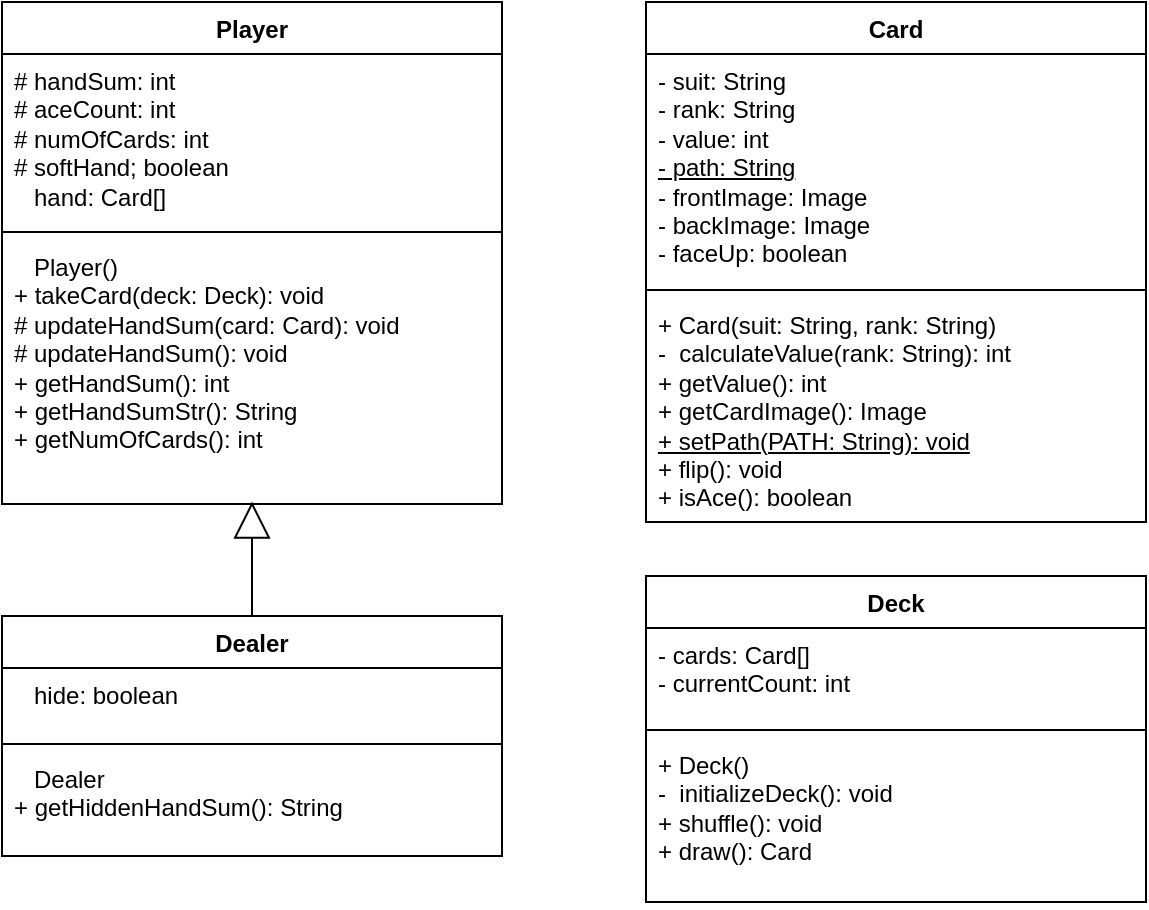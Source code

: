 <mxfile version="21.5.0" type="github">
  <diagram id="C5RBs43oDa-KdzZeNtuy" name="Page-1">
    <mxGraphModel dx="1176" dy="538" grid="0" gridSize="10" guides="1" tooltips="1" connect="1" arrows="1" fold="1" page="1" pageScale="1" pageWidth="827" pageHeight="1169" math="0" shadow="0">
      <root>
        <mxCell id="WIyWlLk6GJQsqaUBKTNV-0" />
        <mxCell id="WIyWlLk6GJQsqaUBKTNV-1" parent="WIyWlLk6GJQsqaUBKTNV-0" />
        <mxCell id="pOo4DCoxOqDHQJTuq7mG-2" value="Card" style="swimlane;fontStyle=1;align=center;verticalAlign=top;childLayout=stackLayout;horizontal=1;startSize=26;horizontalStack=0;resizeParent=1;resizeParentMax=0;resizeLast=0;collapsible=1;marginBottom=0;whiteSpace=wrap;html=1;" parent="WIyWlLk6GJQsqaUBKTNV-1" vertex="1">
          <mxGeometry x="452" y="28" width="250" height="260" as="geometry" />
        </mxCell>
        <mxCell id="pOo4DCoxOqDHQJTuq7mG-3" value="- suit: String&lt;br&gt;- rank: String&lt;br&gt;- value: int&lt;br&gt;&lt;u&gt;- path: String&lt;/u&gt;&lt;br&gt;- frontImage: Image&lt;br&gt;- backImage: Image&lt;br&gt;- faceUp: boolean" style="text;strokeColor=none;fillColor=none;align=left;verticalAlign=top;spacingLeft=4;spacingRight=4;overflow=hidden;rotatable=0;points=[[0,0.5],[1,0.5]];portConstraint=eastwest;whiteSpace=wrap;html=1;" parent="pOo4DCoxOqDHQJTuq7mG-2" vertex="1">
          <mxGeometry y="26" width="250" height="114" as="geometry" />
        </mxCell>
        <mxCell id="pOo4DCoxOqDHQJTuq7mG-4" value="" style="line;strokeWidth=1;fillColor=none;align=left;verticalAlign=middle;spacingTop=-1;spacingLeft=3;spacingRight=3;rotatable=0;labelPosition=right;points=[];portConstraint=eastwest;strokeColor=inherit;" parent="pOo4DCoxOqDHQJTuq7mG-2" vertex="1">
          <mxGeometry y="140" width="250" height="8" as="geometry" />
        </mxCell>
        <mxCell id="pOo4DCoxOqDHQJTuq7mG-5" value="+ Card(suit: String, rank: String)&lt;br&gt;-&amp;nbsp; calculateValue(rank: String): int&lt;br&gt;+ getValue(): int&lt;br&gt;+ getCardImage(): Image&lt;br&gt;&lt;u&gt;+ setPath(PATH: String): void&lt;/u&gt;&lt;br&gt;+ flip(): void&lt;br&gt;+ isAce(): boolean" style="text;strokeColor=none;fillColor=none;align=left;verticalAlign=top;spacingLeft=4;spacingRight=4;overflow=hidden;rotatable=0;points=[[0,0.5],[1,0.5]];portConstraint=eastwest;whiteSpace=wrap;html=1;" parent="pOo4DCoxOqDHQJTuq7mG-2" vertex="1">
          <mxGeometry y="148" width="250" height="112" as="geometry" />
        </mxCell>
        <mxCell id="pOo4DCoxOqDHQJTuq7mG-6" value="Deck" style="swimlane;fontStyle=1;align=center;verticalAlign=top;childLayout=stackLayout;horizontal=1;startSize=26;horizontalStack=0;resizeParent=1;resizeParentMax=0;resizeLast=0;collapsible=1;marginBottom=0;whiteSpace=wrap;html=1;" parent="WIyWlLk6GJQsqaUBKTNV-1" vertex="1">
          <mxGeometry x="452" y="315" width="250" height="163" as="geometry" />
        </mxCell>
        <mxCell id="pOo4DCoxOqDHQJTuq7mG-7" value="&lt;div&gt;&lt;span style=&quot;background-color: initial;&quot;&gt;- cards: Card[]&lt;/span&gt;&lt;br&gt;&lt;/div&gt;&lt;div&gt;- currentCount: int&lt;/div&gt;" style="text;strokeColor=none;fillColor=none;align=left;verticalAlign=top;spacingLeft=4;spacingRight=4;overflow=hidden;rotatable=0;points=[[0,0.5],[1,0.5]];portConstraint=eastwest;whiteSpace=wrap;html=1;" parent="pOo4DCoxOqDHQJTuq7mG-6" vertex="1">
          <mxGeometry y="26" width="250" height="47" as="geometry" />
        </mxCell>
        <mxCell id="pOo4DCoxOqDHQJTuq7mG-8" value="" style="line;strokeWidth=1;fillColor=none;align=left;verticalAlign=middle;spacingTop=-1;spacingLeft=3;spacingRight=3;rotatable=0;labelPosition=right;points=[];portConstraint=eastwest;strokeColor=inherit;" parent="pOo4DCoxOqDHQJTuq7mG-6" vertex="1">
          <mxGeometry y="73" width="250" height="8" as="geometry" />
        </mxCell>
        <mxCell id="pOo4DCoxOqDHQJTuq7mG-9" value="&lt;div&gt;&lt;span style=&quot;background-color: initial;&quot;&gt;+ Deck()&lt;/span&gt;&lt;br&gt;&lt;/div&gt;&lt;div&gt;-&amp;nbsp; initializeDeck(): void&lt;/div&gt;&lt;div&gt;+ shuffle(): void&lt;/div&gt;&lt;div&gt;+ draw(): Card&lt;/div&gt;&lt;div&gt;&lt;br&gt;&lt;/div&gt;" style="text;strokeColor=none;fillColor=none;align=left;verticalAlign=top;spacingLeft=4;spacingRight=4;overflow=hidden;rotatable=0;points=[[0,0.5],[1,0.5]];portConstraint=eastwest;whiteSpace=wrap;html=1;" parent="pOo4DCoxOqDHQJTuq7mG-6" vertex="1">
          <mxGeometry y="81" width="250" height="82" as="geometry" />
        </mxCell>
        <mxCell id="pOo4DCoxOqDHQJTuq7mG-10" value="Player" style="swimlane;fontStyle=1;align=center;verticalAlign=top;childLayout=stackLayout;horizontal=1;startSize=26;horizontalStack=0;resizeParent=1;resizeParentMax=0;resizeLast=0;collapsible=1;marginBottom=0;whiteSpace=wrap;html=1;" parent="WIyWlLk6GJQsqaUBKTNV-1" vertex="1">
          <mxGeometry x="130" y="28" width="250" height="251" as="geometry" />
        </mxCell>
        <mxCell id="pOo4DCoxOqDHQJTuq7mG-11" value="&lt;div&gt;&lt;span style=&quot;background-color: initial;&quot;&gt;# handSum: int&lt;/span&gt;&lt;br&gt;&lt;/div&gt;&lt;div&gt;# aceCount: int&lt;/div&gt;&lt;div&gt;# numOfCards: int&lt;/div&gt;&lt;div&gt;# softHand; boolean&lt;/div&gt;&lt;div&gt;&amp;nbsp; &amp;nbsp;hand: Card[]&lt;/div&gt;&lt;div&gt;&lt;br&gt;&lt;/div&gt;" style="text;strokeColor=none;fillColor=none;align=left;verticalAlign=top;spacingLeft=4;spacingRight=4;overflow=hidden;rotatable=0;points=[[0,0.5],[1,0.5]];portConstraint=eastwest;whiteSpace=wrap;html=1;" parent="pOo4DCoxOqDHQJTuq7mG-10" vertex="1">
          <mxGeometry y="26" width="250" height="85" as="geometry" />
        </mxCell>
        <mxCell id="pOo4DCoxOqDHQJTuq7mG-12" value="" style="line;strokeWidth=1;fillColor=none;align=left;verticalAlign=middle;spacingTop=-1;spacingLeft=3;spacingRight=3;rotatable=0;labelPosition=right;points=[];portConstraint=eastwest;strokeColor=inherit;" parent="pOo4DCoxOqDHQJTuq7mG-10" vertex="1">
          <mxGeometry y="111" width="250" height="8" as="geometry" />
        </mxCell>
        <mxCell id="pOo4DCoxOqDHQJTuq7mG-13" value="&lt;div&gt;&lt;span style=&quot;background-color: initial;&quot;&gt;&amp;nbsp; &amp;nbsp;Player()&lt;/span&gt;&lt;br&gt;&lt;/div&gt;&lt;div&gt;+ takeCard(deck: Deck): void&lt;/div&gt;&lt;div&gt;# updateHandSum(card: Card): void&lt;/div&gt;&lt;div&gt;# updateHandSum(): void&lt;/div&gt;&lt;div&gt;+ getHandSum(): int&lt;/div&gt;&lt;div&gt;+ getHandSumStr(): String&lt;/div&gt;&lt;div&gt;+ getNumOfCards(): int&lt;/div&gt;&lt;div&gt;&lt;br&gt;&lt;/div&gt;" style="text;strokeColor=none;fillColor=none;align=left;verticalAlign=top;spacingLeft=4;spacingRight=4;overflow=hidden;rotatable=0;points=[[0,0.5],[1,0.5]];portConstraint=eastwest;whiteSpace=wrap;html=1;" parent="pOo4DCoxOqDHQJTuq7mG-10" vertex="1">
          <mxGeometry y="119" width="250" height="132" as="geometry" />
        </mxCell>
        <mxCell id="pOo4DCoxOqDHQJTuq7mG-14" value="Dealer" style="swimlane;fontStyle=1;align=center;verticalAlign=top;childLayout=stackLayout;horizontal=1;startSize=26;horizontalStack=0;resizeParent=1;resizeParentMax=0;resizeLast=0;collapsible=1;marginBottom=0;whiteSpace=wrap;html=1;" parent="WIyWlLk6GJQsqaUBKTNV-1" vertex="1">
          <mxGeometry x="130" y="335" width="250" height="120" as="geometry" />
        </mxCell>
        <mxCell id="pOo4DCoxOqDHQJTuq7mG-15" value="&lt;div&gt;&amp;nbsp; &amp;nbsp;hide: boolean&lt;/div&gt;&lt;div&gt;&lt;br&gt;&lt;/div&gt;" style="text;strokeColor=none;fillColor=none;align=left;verticalAlign=top;spacingLeft=4;spacingRight=4;overflow=hidden;rotatable=0;points=[[0,0.5],[1,0.5]];portConstraint=eastwest;whiteSpace=wrap;html=1;" parent="pOo4DCoxOqDHQJTuq7mG-14" vertex="1">
          <mxGeometry y="26" width="250" height="34" as="geometry" />
        </mxCell>
        <mxCell id="pOo4DCoxOqDHQJTuq7mG-16" value="" style="line;strokeWidth=1;fillColor=none;align=left;verticalAlign=middle;spacingTop=-1;spacingLeft=3;spacingRight=3;rotatable=0;labelPosition=right;points=[];portConstraint=eastwest;strokeColor=inherit;" parent="pOo4DCoxOqDHQJTuq7mG-14" vertex="1">
          <mxGeometry y="60" width="250" height="8" as="geometry" />
        </mxCell>
        <mxCell id="pOo4DCoxOqDHQJTuq7mG-17" value="&lt;div&gt;&amp;nbsp; &amp;nbsp;Dealer&lt;/div&gt;&lt;div&gt;+ getHiddenHandSum(): String&lt;/div&gt;" style="text;strokeColor=none;fillColor=none;align=left;verticalAlign=top;spacingLeft=4;spacingRight=4;overflow=hidden;rotatable=0;points=[[0,0.5],[1,0.5]];portConstraint=eastwest;whiteSpace=wrap;html=1;" parent="pOo4DCoxOqDHQJTuq7mG-14" vertex="1">
          <mxGeometry y="68" width="250" height="52" as="geometry" />
        </mxCell>
        <mxCell id="pOo4DCoxOqDHQJTuq7mG-19" value="" style="endArrow=block;endSize=16;endFill=0;html=1;rounded=0;exitX=0.5;exitY=0;exitDx=0;exitDy=0;exitPerimeter=0;entryX=0.5;entryY=0.991;entryDx=0;entryDy=0;entryPerimeter=0;" parent="WIyWlLk6GJQsqaUBKTNV-1" source="pOo4DCoxOqDHQJTuq7mG-14" edge="1" target="pOo4DCoxOqDHQJTuq7mG-13">
          <mxGeometry width="160" relative="1" as="geometry">
            <mxPoint x="264" y="740" as="sourcePoint" />
            <mxPoint x="252" y="278" as="targetPoint" />
            <Array as="points" />
          </mxGeometry>
        </mxCell>
      </root>
    </mxGraphModel>
  </diagram>
</mxfile>
